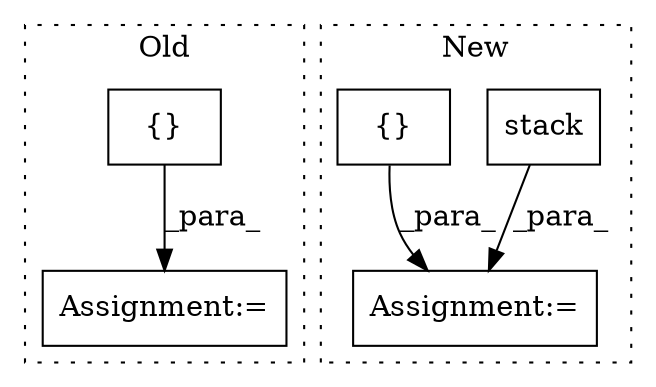 digraph G {
subgraph cluster0 {
1 [label="{}" a="4" s="1694" l="2" shape="box"];
4 [label="Assignment:=" a="7" s="1684" l="1" shape="box"];
label = "Old";
style="dotted";
}
subgraph cluster1 {
2 [label="stack" a="32" s="3441" l="7" shape="box"];
3 [label="Assignment:=" a="7" s="3400" l="1" shape="box"];
5 [label="{}" a="4" s="3458,3463" l="1,1" shape="box"];
label = "New";
style="dotted";
}
1 -> 4 [label="_para_"];
2 -> 3 [label="_para_"];
5 -> 3 [label="_para_"];
}